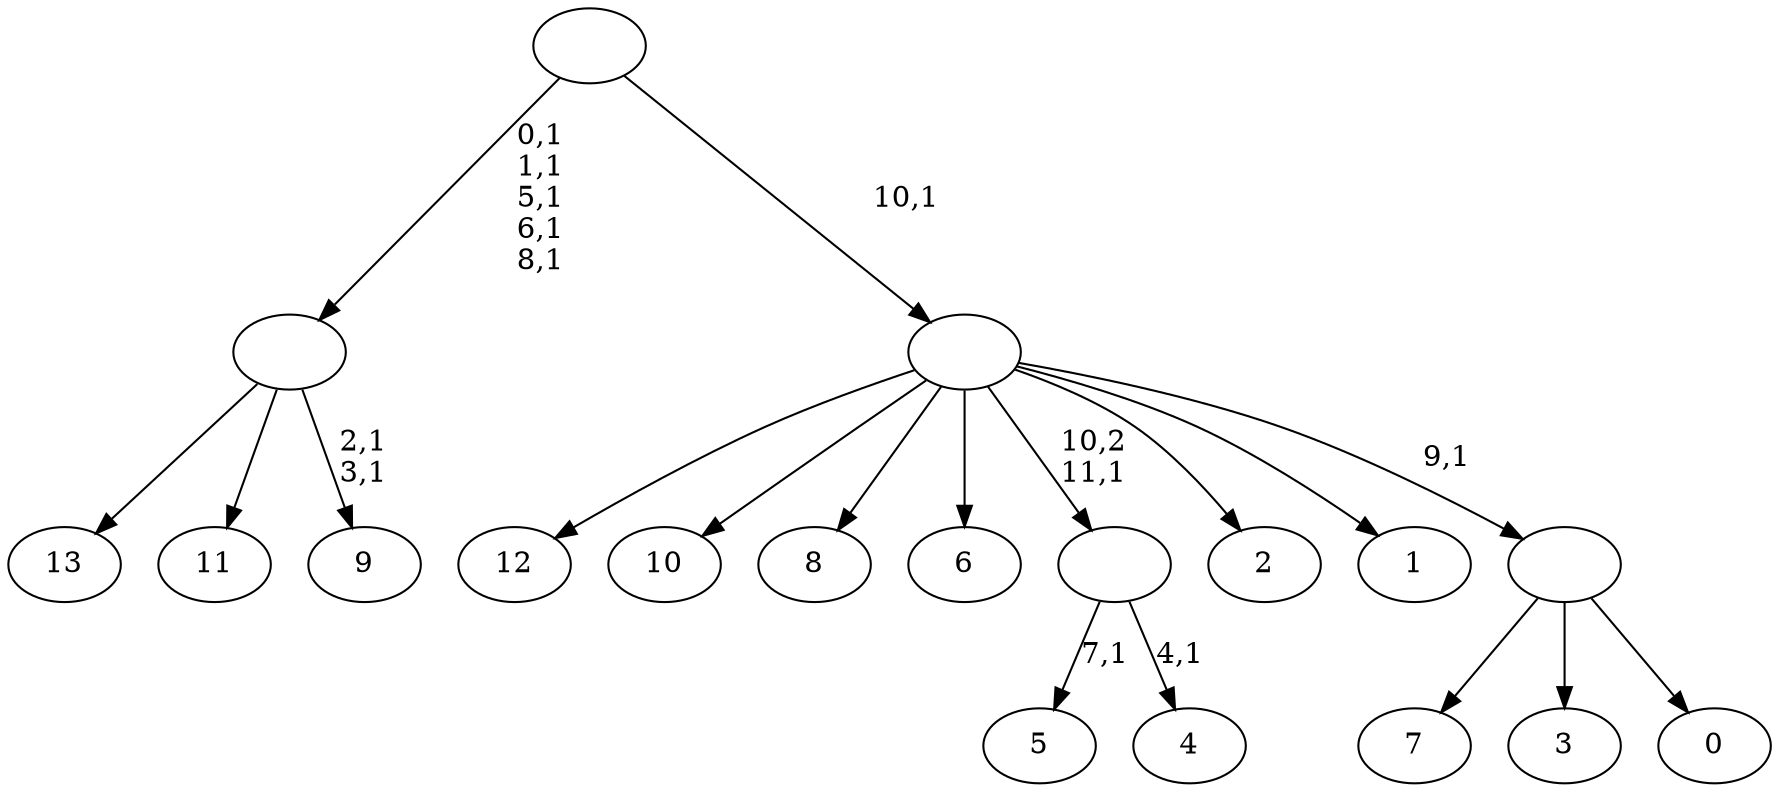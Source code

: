 digraph T {
	26 [label="13"]
	25 [label="12"]
	24 [label="11"]
	23 [label="10"]
	22 [label="9"]
	19 [label=""]
	14 [label="8"]
	13 [label="7"]
	12 [label="6"]
	11 [label="5"]
	9 [label="4"]
	7 [label=""]
	6 [label="3"]
	5 [label="2"]
	4 [label="1"]
	3 [label="0"]
	2 [label=""]
	1 [label=""]
	0 [label=""]
	19 -> 22 [label="2,1\n3,1"]
	19 -> 26 [label=""]
	19 -> 24 [label=""]
	7 -> 9 [label="4,1"]
	7 -> 11 [label="7,1"]
	2 -> 13 [label=""]
	2 -> 6 [label=""]
	2 -> 3 [label=""]
	1 -> 25 [label=""]
	1 -> 23 [label=""]
	1 -> 14 [label=""]
	1 -> 12 [label=""]
	1 -> 7 [label="10,2\n11,1"]
	1 -> 5 [label=""]
	1 -> 4 [label=""]
	1 -> 2 [label="9,1"]
	0 -> 19 [label="0,1\n1,1\n5,1\n6,1\n8,1"]
	0 -> 1 [label="10,1"]
}
